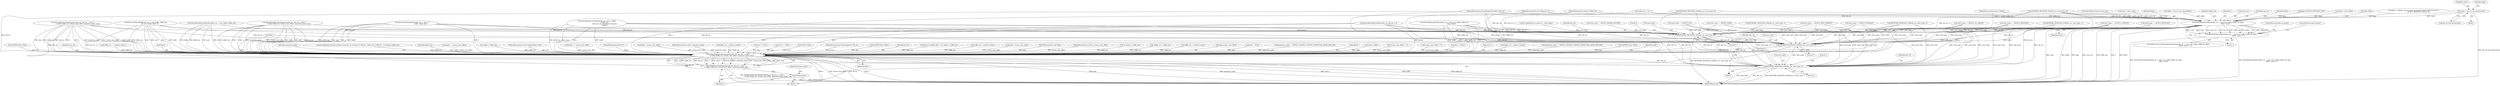 digraph "0_suricata_47afc577ff763150f9b47f10331f5ef9eb847a57@array" {
"1001103" [label="(Call,value = det_ctx->bj_values[value])"];
"1001143" [label="(Call,DetectBytetestDoMatch(det_ctx, s, smd->ctx, buffer, buffer_len, flags,\n                                  offset, value))"];
"1001142" [label="(Call,DetectBytetestDoMatch(det_ctx, s, smd->ctx, buffer, buffer_len, flags,\n                                  offset, value) != 1)"];
"1001494" [label="(Call,KEYWORD_PROFILING_END(det_ctx, smd->type, 0))"];
"1001509" [label="(Call,KEYWORD_PROFILING_END(det_ctx, smd->type, 1))"];
"1001518" [label="(Call,DetectEngineContentInspection(de_ctx, det_ctx, s, smd+1,\n                f, buffer, buffer_len, stream_start_offset, inspection_mode, data))"];
"1001516" [label="(Call,r = DetectEngineContentInspection(de_ctx, det_ctx, s, smd+1,\n                f, buffer, buffer_len, stream_start_offset, inspection_mode, data))"];
"1001531" [label="(Call,SCReturnInt(r))"];
"1001534" [label="(Call,KEYWORD_PROFILING_END(det_ctx, smd->type, 1))"];
"1001105" [label="(Call,det_ctx->bj_values[value])"];
"1000133" [label="(MethodParameterIn,const Signature *s)"];
"1000910" [label="(Call,SCLogDebug(\"absolute isdataat mismatch, id->isdataat %\"PRIu32\", buffer_len %\"PRIu32\"\", id->dataat, buffer_len))"];
"1001527" [label="(Identifier,buffer_len)"];
"1000388" [label="(Call,depth <= stream_start_offset)"];
"1000137" [label="(MethodParameterIn,uint32_t buffer_len)"];
"1001530" [label="(Identifier,data)"];
"1001103" [label="(Call,value = det_ctx->bj_values[value])"];
"1001517" [label="(Identifier,r)"];
"1000926" [label="(Call,smd->type == DETECT_PCRE)"];
"1000600" [label="(Call,depth > buffer_len)"];
"1000134" [label="(MethodParameterIn,const SigMatchData *smd)"];
"1001354" [label="(Call,buffer_len == urilend->urilen1)"];
"1001532" [label="(Identifier,r)"];
"1001521" [label="(Identifier,s)"];
"1001153" [label="(Identifier,value)"];
"1001499" [label="(Literal,0)"];
"1001146" [label="(Call,smd->ctx)"];
"1001144" [label="(Identifier,det_ctx)"];
"1001518" [label="(Call,DetectEngineContentInspection(de_ctx, det_ctx, s, smd+1,\n                f, buffer, buffer_len, stream_start_offset, inspection_mode, data))"];
"1001510" [label="(Identifier,det_ctx)"];
"1001529" [label="(Identifier,inspection_mode)"];
"1001003" [label="(Call,KEYWORD_PROFILING_END(det_ctx, smd->type, 1))"];
"1001149" [label="(Identifier,buffer)"];
"1000548" [label="(Call,depth <= stream_start_offset)"];
"1000135" [label="(MethodParameterIn,Flow *f)"];
"1000405" [label="(Call,depth - stream_start_offset)"];
"1001104" [label="(Identifier,value)"];
"1001112" [label="(Call,flags & DETECT_BYTETEST_DCE)"];
"1000978" [label="(Call,DetectPcrePayloadMatch(det_ctx, s, smd, p, f,\n                                       buffer, buffer_len))"];
"1000139" [label="(MethodParameterIn,uint8_t inspection_mode)"];
"1001365" [label="(Call,buffer_len < urilend->urilen1)"];
"1000175" [label="(Call,buffer_len == 0)"];
"1001075" [label="(Call,offset = btd->offset)"];
"1001514" [label="(Literal,1)"];
"1000132" [label="(MethodParameterIn,DetectEngineThreadCtx *det_ctx)"];
"1001203" [label="(Call,data != NULL)"];
"1000188" [label="(Call,smd->type == DETECT_CONTENT)"];
"1000172" [label="(Call,smd == NULL)"];
"1001247" [label="(Call,smd->type == DETECT_BYTE_EXTRACT)"];
"1000973" [label="(Call,(Packet *)data)"];
"1000179" [label="(Call,KEYWORD_PROFILING_END(det_ctx, smd->type, 0))"];
"1000131" [label="(MethodParameterIn,DetectEngineCtx *de_ctx)"];
"1001210" [label="(Call,(DCERPCState *)data)"];
"1001102" [label="(Block,)"];
"1001509" [label="(Call,KEYWORD_PROFILING_END(det_ctx, smd->type, 1))"];
"1001533" [label="(JumpTarget,final_match:)"];
"1001152" [label="(Identifier,offset)"];
"1001494" [label="(Call,KEYWORD_PROFILING_END(det_ctx, smd->type, 0))"];
"1001511" [label="(Call,smd->type)"];
"1001519" [label="(Identifier,de_ctx)"];
"1000859" [label="(Call,det_ctx->buffer_offset + id->dataat > buffer_len)"];
"1001376" [label="(Call,buffer_len > urilend->urilen1)"];
"1001531" [label="(Call,SCReturnInt(r))"];
"1000565" [label="(Call,depth - stream_start_offset)"];
"1000140" [label="(MethodParameterIn,void *data)"];
"1000162" [label="(Call,KEYWORD_PROFILING_END(det_ctx, smd->type, 0))"];
"1001486" [label="(Call,SCLogDebug(\"sm->type %u\", smd->type))"];
"1000138" [label="(MethodParameterIn,uint32_t stream_start_offset)"];
"1001125" [label="(Call,flags |= ((dcerpc_state->dcerpc.dcerpchdr.packed_drep[0] & 0x10) ?\n                      DETECT_BYTETEST_LITTLE: 0))"];
"1001536" [label="(Call,smd->type)"];
"1001495" [label="(Identifier,det_ctx)"];
"1001113" [label="(Identifier,flags)"];
"1001160" [label="(Call,smd->type == DETECT_BYTEJUMP)"];
"1001054" [label="(Call,smd->type == DETECT_BYTETEST)"];
"1000892" [label="(Call,id->dataat < buffer_len)"];
"1001534" [label="(Call,KEYWORD_PROFILING_END(det_ctx, smd->type, 1))"];
"1001306" [label="(Call,DetectByteExtractDoMatch(det_ctx, smd, s, buffer,\n                                     buffer_len,\n                                     &det_ctx->bj_values[bed->local_id],\n                                     endian))"];
"1001508" [label="(Block,)"];
"1000643" [label="(Call,sbuffer_len > buffer_len)"];
"1001388" [label="(Call,buffer_len > urilend->urilen1)"];
"1001516" [label="(Call,r = DetectEngineContentInspection(de_ctx, det_ctx, s, smd+1,\n                f, buffer, buffer_len, stream_start_offset, inspection_mode, data))"];
"1000835" [label="(Call,smd->type == DETECT_ISDATAAT)"];
"1001063" [label="(Call,(DetectBytetestData *)smd->ctx)"];
"1001081" [label="(Call,value = btd->value)"];
"1001528" [label="(Identifier,stream_start_offset)"];
"1001417" [label="(Call,smd->type == DETECT_LUA)"];
"1001231" [label="(Call,DetectBytejumpDoMatch(det_ctx, s, smd->ctx, buffer, buffer_len,\n                                  flags, offset))"];
"1001151" [label="(Identifier,flags)"];
"1001278" [label="(Call,data != NULL)"];
"1001541" [label="(Literal,1)"];
"1000141" [label="(Block,)"];
"1000968" [label="(Call,inspection_mode == DETECT_ENGINE_CONTENT_INSPECTION_MODE_PAYLOAD)"];
"1001447" [label="(Call,smd->type == DETECT_BASE64_DECODE)"];
"1001141" [label="(ControlStructure,if (DetectBytetestDoMatch(det_ctx, s, smd->ctx, buffer, buffer_len, flags,\n                                  offset, value) != 1))"];
"1001477" [label="(Call,DetectBase64DataDoMatch(de_ctx, det_ctx, s, f))"];
"1001327" [label="(Call,smd->type == DETECT_AL_URILEN)"];
"1001525" [label="(Identifier,f)"];
"1000728" [label="(Call,found - buffer)"];
"1000380" [label="(Call,stream_start_offset != 0)"];
"1001091" [label="(Call,offset = det_ctx->bj_values[offset])"];
"1001154" [label="(Literal,1)"];
"1001501" [label="(Literal,0)"];
"1001454" [label="(Call,DetectBase64DecodeDoMatch(det_ctx, s, smd, buffer, buffer_len))"];
"1000538" [label="(Call,stream_start_offset != 0)"];
"1001115" [label="(Call,data != NULL)"];
"1001542" [label="(MethodReturn,int)"];
"1000798" [label="(Call,DetectEngineContentInspection(de_ctx, det_ctx, s, smd+1,\n                        f, buffer, buffer_len, stream_start_offset, inspection_mode, data))"];
"1001150" [label="(Identifier,buffer_len)"];
"1001522" [label="(Call,smd+1)"];
"1001393" [label="(Call,buffer_len < urilend->urilen2)"];
"1000753" [label="(Call,inspection_mode == DETECT_ENGINE_CONTENT_INSPECTION_MODE_PAYLOAD)"];
"1001156" [label="(ControlStructure,goto no_match;)"];
"1001535" [label="(Identifier,det_ctx)"];
"1001145" [label="(Identifier,s)"];
"1001122" [label="(Call,(DCERPCState *)data)"];
"1001526" [label="(Identifier,buffer)"];
"1001143" [label="(Call,DetectBytetestDoMatch(det_ctx, s, smd->ctx, buffer, buffer_len, flags,\n                                  offset, value))"];
"1001285" [label="(Call,(DCERPCState *)data)"];
"1001427" [label="(Call,DetectLuaMatchBuffer(det_ctx, s, smd, buffer, buffer_len,\n                    det_ctx->buffer_offset, f))"];
"1001539" [label="(Literal,1)"];
"1001157" [label="(ControlStructure,goto match;)"];
"1000789" [label="(Call,KEYWORD_PROFILING_END(det_ctx, smd->type, 1))"];
"1001496" [label="(Call,smd->type)"];
"1001142" [label="(Call,DetectBytetestDoMatch(det_ctx, s, smd->ctx, buffer, buffer_len, flags,\n                                  offset, value) != 1)"];
"1001016" [label="(Call,DetectEngineContentInspection(de_ctx, det_ctx, s, smd+1,\n                    f, buffer, buffer_len, stream_start_offset, inspection_mode, data))"];
"1001470" [label="(Call,KEYWORD_PROFILING_END(det_ctx, smd->type, 1))"];
"1001520" [label="(Identifier,det_ctx)"];
"1000136" [label="(MethodParameterIn,uint8_t *buffer)"];
"1001103" -> "1001102"  [label="AST: "];
"1001103" -> "1001105"  [label="CFG: "];
"1001104" -> "1001103"  [label="AST: "];
"1001105" -> "1001103"  [label="AST: "];
"1001113" -> "1001103"  [label="CFG: "];
"1001103" -> "1001542"  [label="DDG: det_ctx->bj_values[value]"];
"1001103" -> "1001143"  [label="DDG: value"];
"1001143" -> "1001142"  [label="AST: "];
"1001143" -> "1001153"  [label="CFG: "];
"1001144" -> "1001143"  [label="AST: "];
"1001145" -> "1001143"  [label="AST: "];
"1001146" -> "1001143"  [label="AST: "];
"1001149" -> "1001143"  [label="AST: "];
"1001150" -> "1001143"  [label="AST: "];
"1001151" -> "1001143"  [label="AST: "];
"1001152" -> "1001143"  [label="AST: "];
"1001153" -> "1001143"  [label="AST: "];
"1001154" -> "1001143"  [label="CFG: "];
"1001143" -> "1001542"  [label="DDG: flags"];
"1001143" -> "1001542"  [label="DDG: smd->ctx"];
"1001143" -> "1001542"  [label="DDG: buffer_len"];
"1001143" -> "1001542"  [label="DDG: s"];
"1001143" -> "1001542"  [label="DDG: offset"];
"1001143" -> "1001542"  [label="DDG: value"];
"1001143" -> "1001542"  [label="DDG: buffer"];
"1001143" -> "1001142"  [label="DDG: offset"];
"1001143" -> "1001142"  [label="DDG: s"];
"1001143" -> "1001142"  [label="DDG: value"];
"1001143" -> "1001142"  [label="DDG: flags"];
"1001143" -> "1001142"  [label="DDG: smd->ctx"];
"1001143" -> "1001142"  [label="DDG: det_ctx"];
"1001143" -> "1001142"  [label="DDG: buffer_len"];
"1001143" -> "1001142"  [label="DDG: buffer"];
"1000179" -> "1001143"  [label="DDG: det_ctx"];
"1000162" -> "1001143"  [label="DDG: det_ctx"];
"1000132" -> "1001143"  [label="DDG: det_ctx"];
"1000133" -> "1001143"  [label="DDG: s"];
"1001063" -> "1001143"  [label="DDG: smd->ctx"];
"1000136" -> "1001143"  [label="DDG: buffer"];
"1000175" -> "1001143"  [label="DDG: buffer_len"];
"1000137" -> "1001143"  [label="DDG: buffer_len"];
"1001112" -> "1001143"  [label="DDG: flags"];
"1001125" -> "1001143"  [label="DDG: flags"];
"1001091" -> "1001143"  [label="DDG: offset"];
"1001075" -> "1001143"  [label="DDG: offset"];
"1001081" -> "1001143"  [label="DDG: value"];
"1001143" -> "1001494"  [label="DDG: det_ctx"];
"1001143" -> "1001509"  [label="DDG: det_ctx"];
"1001143" -> "1001518"  [label="DDG: buffer_len"];
"1001143" -> "1001518"  [label="DDG: s"];
"1001143" -> "1001518"  [label="DDG: buffer"];
"1001143" -> "1001534"  [label="DDG: det_ctx"];
"1001142" -> "1001141"  [label="AST: "];
"1001142" -> "1001154"  [label="CFG: "];
"1001154" -> "1001142"  [label="AST: "];
"1001156" -> "1001142"  [label="CFG: "];
"1001157" -> "1001142"  [label="CFG: "];
"1001142" -> "1001542"  [label="DDG: DetectBytetestDoMatch(det_ctx, s, smd->ctx, buffer, buffer_len, flags,\n                                  offset, value) != 1"];
"1001142" -> "1001542"  [label="DDG: DetectBytetestDoMatch(det_ctx, s, smd->ctx, buffer, buffer_len, flags,\n                                  offset, value)"];
"1001494" -> "1000141"  [label="AST: "];
"1001494" -> "1001499"  [label="CFG: "];
"1001495" -> "1001494"  [label="AST: "];
"1001496" -> "1001494"  [label="AST: "];
"1001499" -> "1001494"  [label="AST: "];
"1001501" -> "1001494"  [label="CFG: "];
"1001494" -> "1001542"  [label="DDG: KEYWORD_PROFILING_END(det_ctx, smd->type, 0)"];
"1001231" -> "1001494"  [label="DDG: det_ctx"];
"1000978" -> "1001494"  [label="DDG: det_ctx"];
"1001016" -> "1001494"  [label="DDG: det_ctx"];
"1000798" -> "1001494"  [label="DDG: det_ctx"];
"1000179" -> "1001494"  [label="DDG: det_ctx"];
"1001306" -> "1001494"  [label="DDG: det_ctx"];
"1001454" -> "1001494"  [label="DDG: det_ctx"];
"1001477" -> "1001494"  [label="DDG: det_ctx"];
"1001427" -> "1001494"  [label="DDG: det_ctx"];
"1000162" -> "1001494"  [label="DDG: det_ctx"];
"1000132" -> "1001494"  [label="DDG: det_ctx"];
"1000789" -> "1001494"  [label="DDG: smd->type"];
"1001054" -> "1001494"  [label="DDG: smd->type"];
"1001486" -> "1001494"  [label="DDG: smd->type"];
"1001447" -> "1001494"  [label="DDG: smd->type"];
"1001417" -> "1001494"  [label="DDG: smd->type"];
"1000926" -> "1001494"  [label="DDG: smd->type"];
"1001327" -> "1001494"  [label="DDG: smd->type"];
"1001160" -> "1001494"  [label="DDG: smd->type"];
"1000835" -> "1001494"  [label="DDG: smd->type"];
"1001470" -> "1001494"  [label="DDG: smd->type"];
"1000188" -> "1001494"  [label="DDG: smd->type"];
"1001003" -> "1001494"  [label="DDG: smd->type"];
"1001247" -> "1001494"  [label="DDG: smd->type"];
"1001494" -> "1001509"  [label="DDG: det_ctx"];
"1001494" -> "1001509"  [label="DDG: smd->type"];
"1001494" -> "1001534"  [label="DDG: det_ctx"];
"1001494" -> "1001534"  [label="DDG: smd->type"];
"1001509" -> "1001508"  [label="AST: "];
"1001509" -> "1001514"  [label="CFG: "];
"1001510" -> "1001509"  [label="AST: "];
"1001511" -> "1001509"  [label="AST: "];
"1001514" -> "1001509"  [label="AST: "];
"1001517" -> "1001509"  [label="CFG: "];
"1001231" -> "1001509"  [label="DDG: det_ctx"];
"1000798" -> "1001509"  [label="DDG: det_ctx"];
"1000179" -> "1001509"  [label="DDG: det_ctx"];
"1001306" -> "1001509"  [label="DDG: det_ctx"];
"1001427" -> "1001509"  [label="DDG: det_ctx"];
"1000162" -> "1001509"  [label="DDG: det_ctx"];
"1000978" -> "1001509"  [label="DDG: det_ctx"];
"1000132" -> "1001509"  [label="DDG: det_ctx"];
"1000789" -> "1001509"  [label="DDG: smd->type"];
"1001054" -> "1001509"  [label="DDG: smd->type"];
"1001417" -> "1001509"  [label="DDG: smd->type"];
"1000188" -> "1001509"  [label="DDG: smd->type"];
"1000926" -> "1001509"  [label="DDG: smd->type"];
"1001327" -> "1001509"  [label="DDG: smd->type"];
"1001160" -> "1001509"  [label="DDG: smd->type"];
"1000835" -> "1001509"  [label="DDG: smd->type"];
"1001003" -> "1001509"  [label="DDG: smd->type"];
"1001247" -> "1001509"  [label="DDG: smd->type"];
"1001509" -> "1001518"  [label="DDG: det_ctx"];
"1001509" -> "1001534"  [label="DDG: smd->type"];
"1001518" -> "1001516"  [label="AST: "];
"1001518" -> "1001530"  [label="CFG: "];
"1001519" -> "1001518"  [label="AST: "];
"1001520" -> "1001518"  [label="AST: "];
"1001521" -> "1001518"  [label="AST: "];
"1001522" -> "1001518"  [label="AST: "];
"1001525" -> "1001518"  [label="AST: "];
"1001526" -> "1001518"  [label="AST: "];
"1001527" -> "1001518"  [label="AST: "];
"1001528" -> "1001518"  [label="AST: "];
"1001529" -> "1001518"  [label="AST: "];
"1001530" -> "1001518"  [label="AST: "];
"1001516" -> "1001518"  [label="CFG: "];
"1001518" -> "1001542"  [label="DDG: s"];
"1001518" -> "1001542"  [label="DDG: stream_start_offset"];
"1001518" -> "1001542"  [label="DDG: de_ctx"];
"1001518" -> "1001542"  [label="DDG: f"];
"1001518" -> "1001542"  [label="DDG: data"];
"1001518" -> "1001542"  [label="DDG: inspection_mode"];
"1001518" -> "1001542"  [label="DDG: smd+1"];
"1001518" -> "1001542"  [label="DDG: buffer"];
"1001518" -> "1001542"  [label="DDG: buffer_len"];
"1001518" -> "1001516"  [label="DDG: buffer_len"];
"1001518" -> "1001516"  [label="DDG: det_ctx"];
"1001518" -> "1001516"  [label="DDG: f"];
"1001518" -> "1001516"  [label="DDG: smd+1"];
"1001518" -> "1001516"  [label="DDG: s"];
"1001518" -> "1001516"  [label="DDG: de_ctx"];
"1001518" -> "1001516"  [label="DDG: inspection_mode"];
"1001518" -> "1001516"  [label="DDG: stream_start_offset"];
"1001518" -> "1001516"  [label="DDG: buffer"];
"1001518" -> "1001516"  [label="DDG: data"];
"1000798" -> "1001518"  [label="DDG: de_ctx"];
"1000798" -> "1001518"  [label="DDG: buffer_len"];
"1000798" -> "1001518"  [label="DDG: f"];
"1000798" -> "1001518"  [label="DDG: s"];
"1000798" -> "1001518"  [label="DDG: inspection_mode"];
"1000798" -> "1001518"  [label="DDG: stream_start_offset"];
"1000798" -> "1001518"  [label="DDG: buffer"];
"1000798" -> "1001518"  [label="DDG: data"];
"1001477" -> "1001518"  [label="DDG: de_ctx"];
"1001477" -> "1001518"  [label="DDG: f"];
"1001477" -> "1001518"  [label="DDG: s"];
"1001016" -> "1001518"  [label="DDG: de_ctx"];
"1001016" -> "1001518"  [label="DDG: buffer_len"];
"1001016" -> "1001518"  [label="DDG: f"];
"1001016" -> "1001518"  [label="DDG: s"];
"1001016" -> "1001518"  [label="DDG: inspection_mode"];
"1001016" -> "1001518"  [label="DDG: stream_start_offset"];
"1001016" -> "1001518"  [label="DDG: buffer"];
"1001016" -> "1001518"  [label="DDG: data"];
"1000131" -> "1001518"  [label="DDG: de_ctx"];
"1001376" -> "1001518"  [label="DDG: buffer_len"];
"1000859" -> "1001518"  [label="DDG: buffer_len"];
"1001454" -> "1001518"  [label="DDG: buffer_len"];
"1001454" -> "1001518"  [label="DDG: smd"];
"1001454" -> "1001518"  [label="DDG: s"];
"1001454" -> "1001518"  [label="DDG: buffer"];
"1000600" -> "1001518"  [label="DDG: buffer_len"];
"1001231" -> "1001518"  [label="DDG: buffer_len"];
"1001231" -> "1001518"  [label="DDG: s"];
"1001231" -> "1001518"  [label="DDG: buffer"];
"1001388" -> "1001518"  [label="DDG: buffer_len"];
"1001365" -> "1001518"  [label="DDG: buffer_len"];
"1001427" -> "1001518"  [label="DDG: buffer_len"];
"1001427" -> "1001518"  [label="DDG: f"];
"1001427" -> "1001518"  [label="DDG: smd"];
"1001427" -> "1001518"  [label="DDG: s"];
"1001427" -> "1001518"  [label="DDG: buffer"];
"1001354" -> "1001518"  [label="DDG: buffer_len"];
"1001306" -> "1001518"  [label="DDG: buffer_len"];
"1001306" -> "1001518"  [label="DDG: smd"];
"1001306" -> "1001518"  [label="DDG: s"];
"1001306" -> "1001518"  [label="DDG: buffer"];
"1000175" -> "1001518"  [label="DDG: buffer_len"];
"1000643" -> "1001518"  [label="DDG: buffer_len"];
"1001393" -> "1001518"  [label="DDG: buffer_len"];
"1000978" -> "1001518"  [label="DDG: buffer_len"];
"1000978" -> "1001518"  [label="DDG: f"];
"1000978" -> "1001518"  [label="DDG: smd"];
"1000978" -> "1001518"  [label="DDG: s"];
"1000978" -> "1001518"  [label="DDG: buffer"];
"1000892" -> "1001518"  [label="DDG: buffer_len"];
"1000910" -> "1001518"  [label="DDG: buffer_len"];
"1000137" -> "1001518"  [label="DDG: buffer_len"];
"1000132" -> "1001518"  [label="DDG: det_ctx"];
"1000135" -> "1001518"  [label="DDG: f"];
"1000172" -> "1001518"  [label="DDG: smd"];
"1000134" -> "1001518"  [label="DDG: smd"];
"1000133" -> "1001518"  [label="DDG: s"];
"1000753" -> "1001518"  [label="DDG: inspection_mode"];
"1000968" -> "1001518"  [label="DDG: inspection_mode"];
"1000139" -> "1001518"  [label="DDG: inspection_mode"];
"1000548" -> "1001518"  [label="DDG: stream_start_offset"];
"1000405" -> "1001518"  [label="DDG: stream_start_offset"];
"1000565" -> "1001518"  [label="DDG: stream_start_offset"];
"1000388" -> "1001518"  [label="DDG: stream_start_offset"];
"1000538" -> "1001518"  [label="DDG: stream_start_offset"];
"1000380" -> "1001518"  [label="DDG: stream_start_offset"];
"1000138" -> "1001518"  [label="DDG: stream_start_offset"];
"1000728" -> "1001518"  [label="DDG: buffer"];
"1000136" -> "1001518"  [label="DDG: buffer"];
"1001122" -> "1001518"  [label="DDG: data"];
"1001115" -> "1001518"  [label="DDG: data"];
"1000973" -> "1001518"  [label="DDG: data"];
"1001203" -> "1001518"  [label="DDG: data"];
"1001278" -> "1001518"  [label="DDG: data"];
"1001210" -> "1001518"  [label="DDG: data"];
"1001285" -> "1001518"  [label="DDG: data"];
"1000140" -> "1001518"  [label="DDG: data"];
"1001518" -> "1001534"  [label="DDG: det_ctx"];
"1001516" -> "1001508"  [label="AST: "];
"1001517" -> "1001516"  [label="AST: "];
"1001532" -> "1001516"  [label="CFG: "];
"1001516" -> "1001542"  [label="DDG: DetectEngineContentInspection(de_ctx, det_ctx, s, smd+1,\n                f, buffer, buffer_len, stream_start_offset, inspection_mode, data)"];
"1001516" -> "1001531"  [label="DDG: r"];
"1001531" -> "1001508"  [label="AST: "];
"1001531" -> "1001532"  [label="CFG: "];
"1001532" -> "1001531"  [label="AST: "];
"1001533" -> "1001531"  [label="CFG: "];
"1001531" -> "1001542"  [label="DDG: SCReturnInt(r)"];
"1001531" -> "1001542"  [label="DDG: r"];
"1001534" -> "1000141"  [label="AST: "];
"1001534" -> "1001539"  [label="CFG: "];
"1001535" -> "1001534"  [label="AST: "];
"1001536" -> "1001534"  [label="AST: "];
"1001539" -> "1001534"  [label="AST: "];
"1001541" -> "1001534"  [label="CFG: "];
"1001534" -> "1001542"  [label="DDG: det_ctx"];
"1001534" -> "1001542"  [label="DDG: KEYWORD_PROFILING_END(det_ctx, smd->type, 1)"];
"1001534" -> "1001542"  [label="DDG: smd->type"];
"1001231" -> "1001534"  [label="DDG: det_ctx"];
"1000798" -> "1001534"  [label="DDG: det_ctx"];
"1000179" -> "1001534"  [label="DDG: det_ctx"];
"1001306" -> "1001534"  [label="DDG: det_ctx"];
"1001477" -> "1001534"  [label="DDG: det_ctx"];
"1001427" -> "1001534"  [label="DDG: det_ctx"];
"1000162" -> "1001534"  [label="DDG: det_ctx"];
"1000978" -> "1001534"  [label="DDG: det_ctx"];
"1000132" -> "1001534"  [label="DDG: det_ctx"];
"1000789" -> "1001534"  [label="DDG: smd->type"];
"1001054" -> "1001534"  [label="DDG: smd->type"];
"1001417" -> "1001534"  [label="DDG: smd->type"];
"1001327" -> "1001534"  [label="DDG: smd->type"];
"1001160" -> "1001534"  [label="DDG: smd->type"];
"1000835" -> "1001534"  [label="DDG: smd->type"];
"1001470" -> "1001534"  [label="DDG: smd->type"];
"1000188" -> "1001534"  [label="DDG: smd->type"];
"1000926" -> "1001534"  [label="DDG: smd->type"];
"1001003" -> "1001534"  [label="DDG: smd->type"];
"1001247" -> "1001534"  [label="DDG: smd->type"];
}
